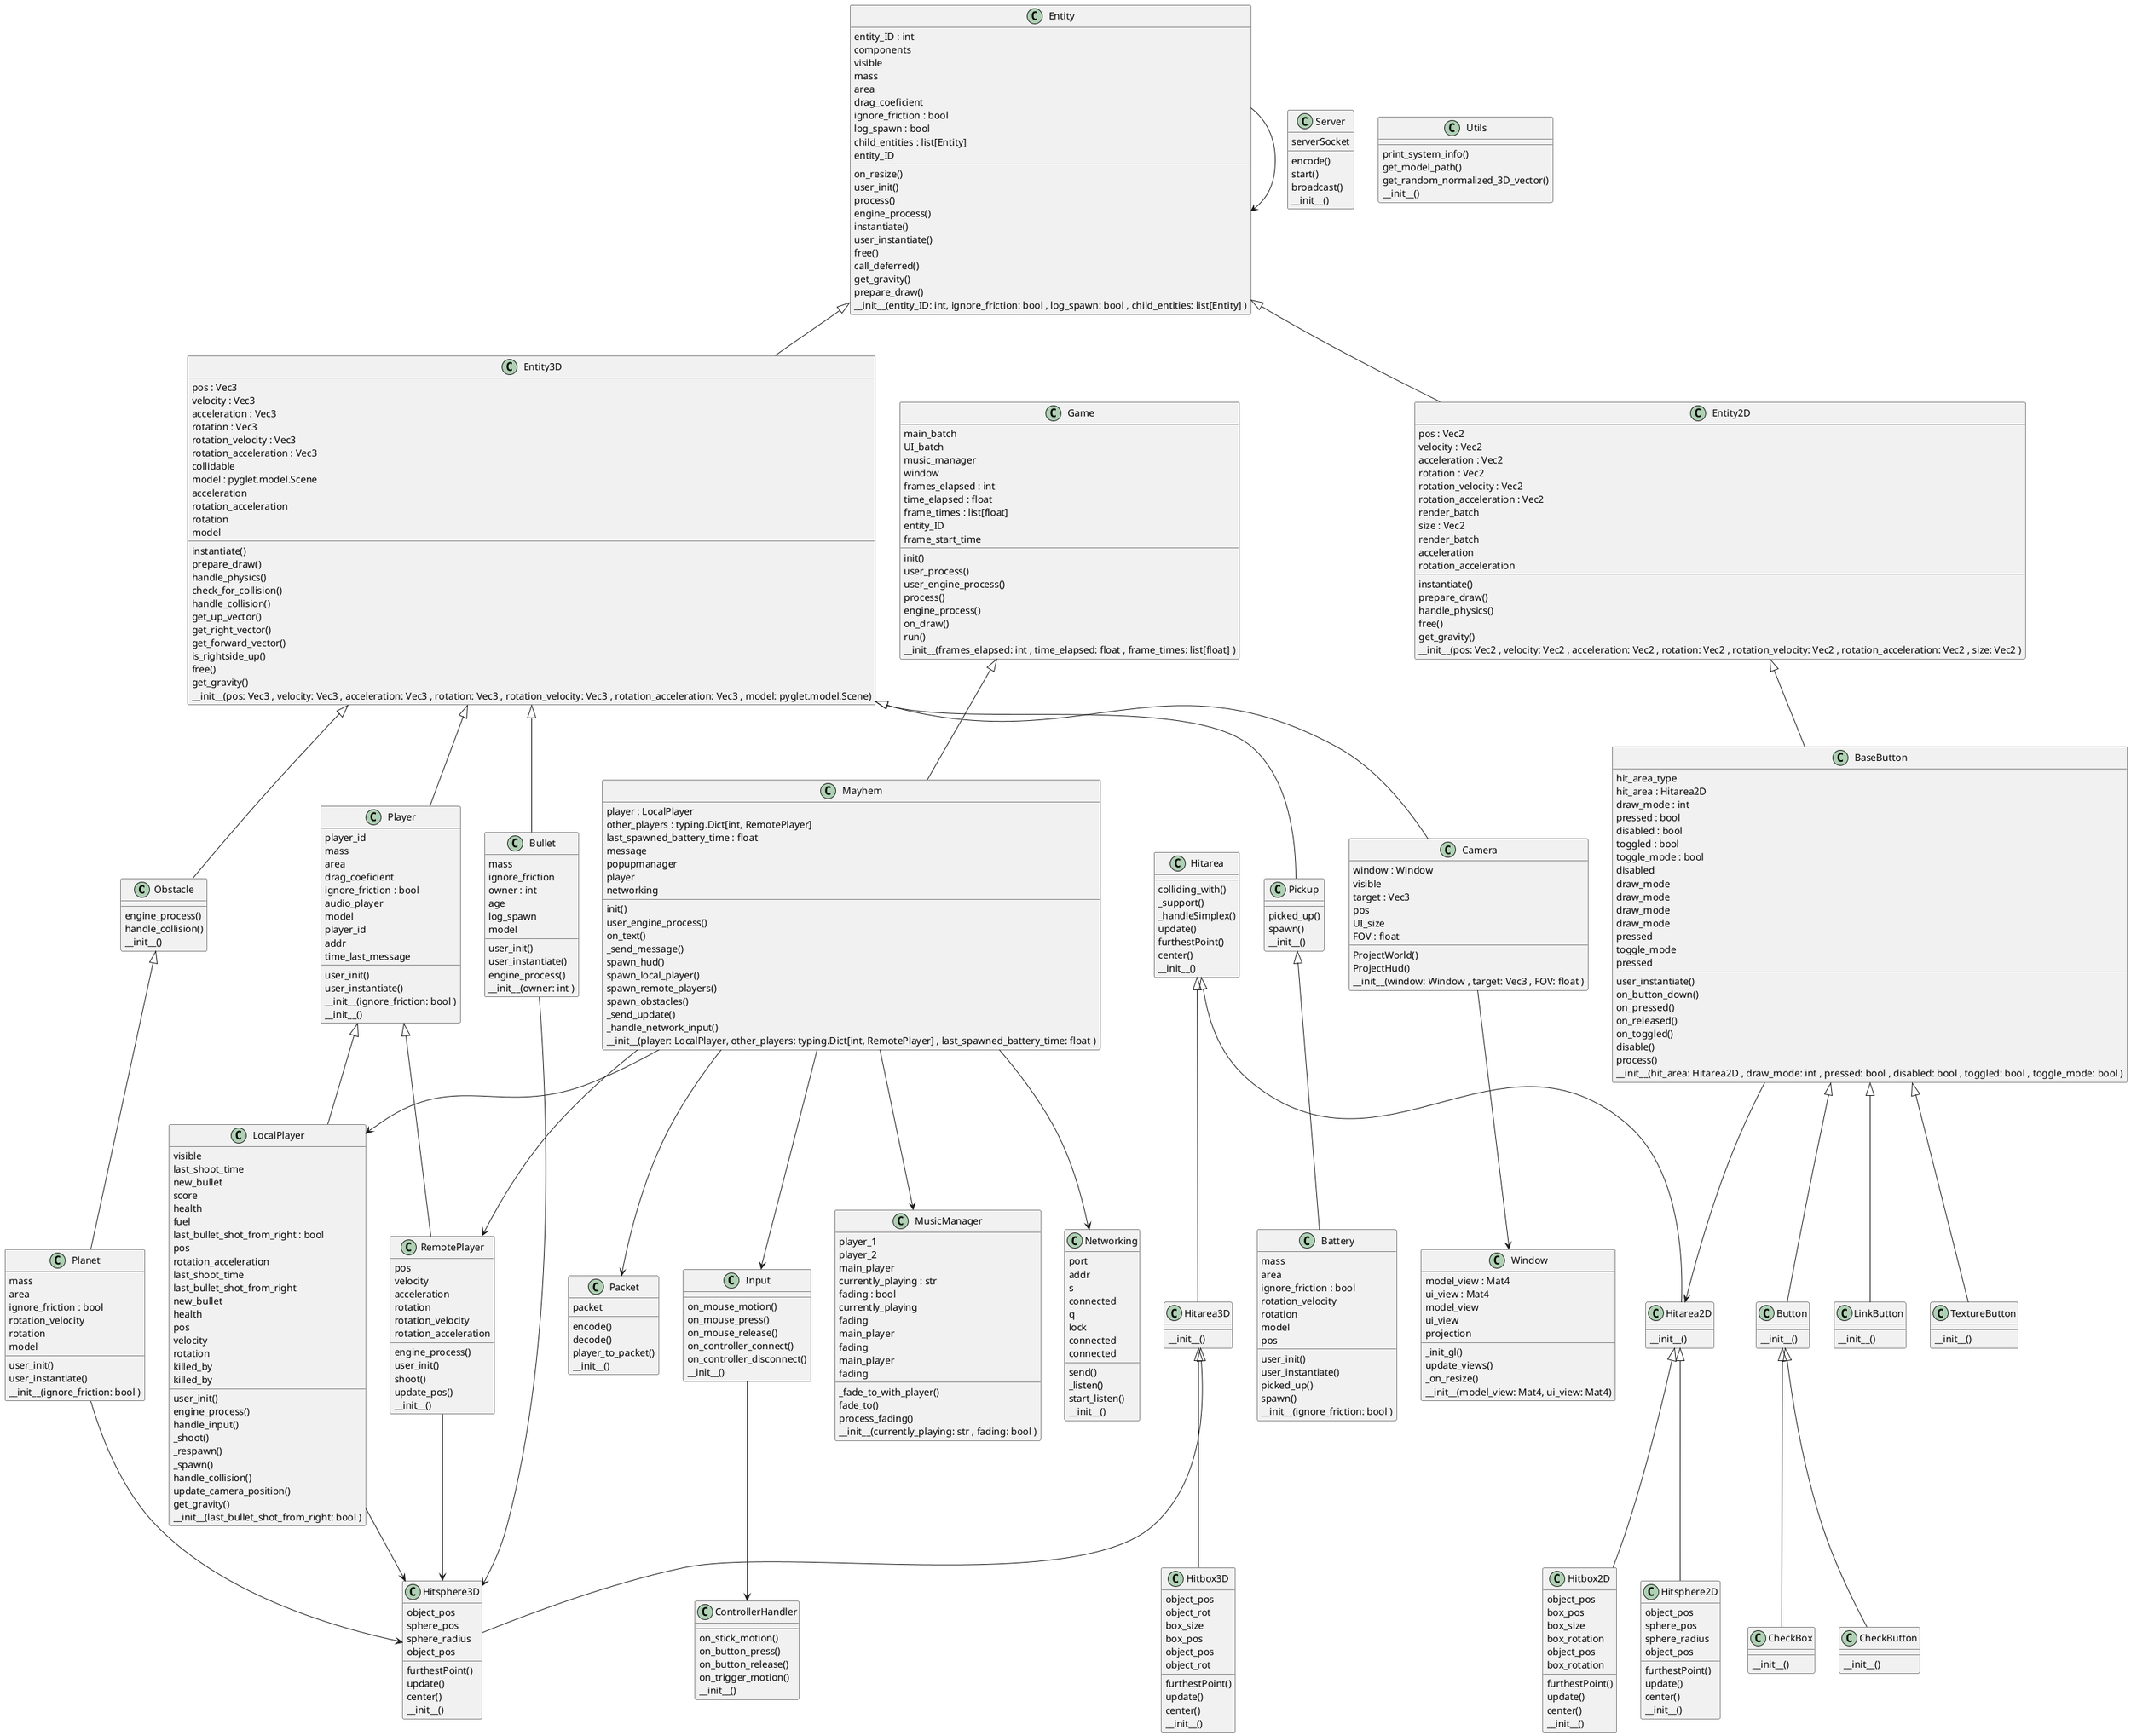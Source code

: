 @startuml
class Obstacle {
    engine_process()
    handle_collision()
        __init__()
}
Entity3D <|-- Obstacle

class Planet {
    user_init()
    user_instantiate()
        mass
    area
    ignore_friction : bool 
    rotation_velocity
    rotation
    model
    __init__(ignore_friction: bool )
}
Obstacle <|-- Planet

class Pickup {
    picked_up()
    spawn()
        __init__()
}
Entity3D <|-- Pickup

class Battery {
    user_init()
    user_instantiate()
    picked_up()
    spawn()
        mass
    area
    ignore_friction : bool 
    rotation_velocity
    rotation
    model
    pos
    __init__(ignore_friction: bool )
}
Pickup <|-- Battery

class Player {
    user_init()
    user_instantiate()
        player_id
    mass
    area
    drag_coeficient
    ignore_friction : bool 
    audio_player
    model
    __init__(ignore_friction: bool )
}
Entity3D <|-- Player

class LocalPlayer {
    user_init()
    engine_process()
    handle_input()
    _shoot()
    _respawn()
    _spawn()
    handle_collision()
    update_camera_position()
    get_gravity()
        visible
    last_shoot_time
    new_bullet
    score
    health
    fuel
    last_bullet_shot_from_right : bool 
    pos
    rotation_acceleration
    last_shoot_time
    last_bullet_shot_from_right
    new_bullet
    health
    pos
    velocity
    rotation
    killed_by
    killed_by
    __init__(last_bullet_shot_from_right: bool )
}
Player <|-- LocalPlayer

class RemotePlayer {
    engine_process()
    user_init()
    shoot()
    update_pos()
        pos
    velocity
    acceleration
    rotation
    rotation_velocity
    rotation_acceleration
    __init__()
}
Player <|-- RemotePlayer

class Bullet {
    user_init()
    user_instantiate()
    engine_process()
        mass
    ignore_friction
    owner : int 
    age
    log_spawn
    model
    __init__(owner: int )
}
Entity3D <|-- Bullet

class Mayhem {
    init()
    user_engine_process()
    on_text()
    _send_message()
    spawn_hud()
    spawn_local_player()
    spawn_remote_players()
    spawn_obstacles()
    _send_update()
    _handle_network_input()
        player : LocalPlayer
    other_players : typing.Dict[int, RemotePlayer] 
    last_spawned_battery_time : float 
    message
    popupmanager
    player
    networking
    __init__(player: LocalPlayer, other_players: typing.Dict[int, RemotePlayer] , last_spawned_battery_time: float )
}
Game <|-- Mayhem
Mayhem --> LocalPlayer
Mayhem --> RemotePlayer

class Packet {
    encode()
    decode()
    player_to_packet()
        packet
    __init__()
}

Mayhem --> Packet

class Server {
    encode()
    start()
    broadcast()
        serverSocket
    __init__()
}

class Player {
        player_id
    addr
    time_last_message
    __init__()
}

class Camera {
    ProjectWorld()
    ProjectHud()
        window : Window 
    visible
    target : Vec3 
    pos
    UI_size
    FOV : float 
    __init__(window: Window , target: Vec3 , FOV: float )
}
Entity3D <|-- Camera
Camera --> Window


class Entity {
    on_resize()
    user_init()
    process()
    engine_process()
    instantiate()
    user_instantiate()
    free()
    call_deferred()
    get_gravity()
    prepare_draw()
        entity_ID : int
    components
    visible
    mass
    area
    drag_coeficient
    ignore_friction : bool 
    log_spawn : bool 
    child_entities : list[Entity] 
    entity_ID
    __init__(entity_ID: int, ignore_friction: bool , log_spawn: bool , child_entities: list[Entity] )
}
Entity --> Entity

class Entity2D {
    instantiate()
    prepare_draw()
    handle_physics()
    free()
    get_gravity()
        pos : Vec2 
    velocity : Vec2 
    acceleration : Vec2 
    rotation : Vec2 
    rotation_velocity : Vec2 
    rotation_acceleration : Vec2 
    render_batch
    size : Vec2 
    render_batch
    acceleration
    rotation_acceleration
    __init__(pos: Vec2 , velocity: Vec2 , acceleration: Vec2 , rotation: Vec2 , rotation_velocity: Vec2 , rotation_acceleration: Vec2 , size: Vec2 )
}
Entity <|-- Entity2D

class Entity3D {
    instantiate()
    prepare_draw()
    handle_physics()
    check_for_collision()
    handle_collision()
    get_up_vector()
    get_right_vector()
    get_forward_vector()
    is_rightside_up()
    free()
    get_gravity()
        pos : Vec3 
    velocity : Vec3 
    acceleration : Vec3 
    rotation : Vec3 
    rotation_velocity : Vec3 
    rotation_acceleration : Vec3 
    collidable
    model : pyglet.model.Scene
    acceleration
    rotation_acceleration
    rotation
    model
    __init__(pos: Vec3 , velocity: Vec3 , acceleration: Vec3 , rotation: Vec3 , rotation_velocity: Vec3 , rotation_acceleration: Vec3 , model: pyglet.model.Scene)
}
Entity <|-- Entity3D

class Game {
    init()
    user_process()
    user_engine_process()
    process()
    engine_process()
    on_draw()
    run()
        main_batch
    UI_batch
    music_manager
    window
    frames_elapsed : int 
    time_elapsed : float 
    frame_times : list[float] 
    entity_ID
    frame_start_time
    __init__(frames_elapsed: int , time_elapsed: float , frame_times: list[float] )
}

class Input {
    on_mouse_motion()
    on_mouse_press()
    on_mouse_release()
    on_controller_connect()
    on_controller_disconnect()
        __init__()
}

Mayhem --> Input

class ControllerHandler {
    on_stick_motion()
    on_button_press()
    on_button_release()
    on_trigger_motion()
        __init__()
}

Input --> ControllerHandler

class MusicManager {
    _fade_to_with_player()
    fade_to()
    process_fading()
        player_1
    player_2
    main_player
    currently_playing : str 
    fading : bool 
    currently_playing
    fading
    main_player
    fading
    main_player
    fading
    __init__(currently_playing: str , fading: bool )
}

Mayhem --> MusicManager

class Window {
    _init_gl()
    update_views()
    _on_resize()
        model_view : Mat4
    ui_view : Mat4
    model_view
    ui_view
    projection
    __init__(model_view: Mat4, ui_view: Mat4)
}


class BaseButton {
    user_instantiate()
    on_button_down()
    on_pressed()
    on_released()
    on_toggled()
    disable()
    process()
        hit_area_type
    hit_area : Hitarea2D 
    draw_mode : int 
    pressed : bool 
    disabled : bool 
    toggled : bool 
    toggle_mode : bool 
    disabled
    draw_mode
    draw_mode
    draw_mode
    draw_mode
    pressed
    toggle_mode
    pressed
    __init__(hit_area: Hitarea2D , draw_mode: int , pressed: bool , disabled: bool , toggled: bool , toggle_mode: bool )
}
Entity2D <|-- BaseButton
BaseButton --> Hitarea2D

class Button {
        __init__()
}
BaseButton <|-- Button
class CheckBox {
        __init__()
}
Button <|-- CheckBox
class CheckButton {
        __init__()
}
Button <|-- CheckButton
class LinkButton {
        __init__()
}
BaseButton <|-- LinkButton
class TextureButton {
        __init__()
}
BaseButton <|-- TextureButton

class Hitarea2D {
        __init__()
}
Hitarea <|-- Hitarea2D

class Hitbox2D {
    furthestPoint()
    update()
    center()
        object_pos
    box_pos
    box_size
    box_rotation
    object_pos
    box_rotation
    __init__()
}
Hitarea2D <|-- Hitbox2D
class Hitsphere2D {
    furthestPoint()
    update()
    center()
        object_pos
    sphere_pos
    sphere_radius
    object_pos
    __init__()
}
Hitarea2D <|-- Hitsphere2D

class Hitarea3D {
        __init__()
}
Hitarea <|-- Hitarea3D

class Hitbox3D {
    furthestPoint()
    update()
    center()
        object_pos
    object_rot
    box_size
    box_pos
    object_pos
    object_rot
    __init__()
}
Hitarea3D <|-- Hitbox3D

class Hitsphere3D {
    furthestPoint()
    update()
    center()
        object_pos
    sphere_pos
    sphere_radius
    object_pos
    __init__()
}
Hitarea3D <|-- Hitsphere3D

Planet --> Hitsphere3D
LocalPlayer --> Hitsphere3D
RemotePlayer --> Hitsphere3D
Bullet --> Hitsphere3D

class Hitarea {
    colliding_with()
    _support()
    _handleSimplex()
    update()
    furthestPoint()
    center()
        __init__()
}

class Networking {
    send()
    _listen()
    start_listen()
        port
    addr
    s
    connected
    q
    lock
    connected
    connected
    __init__()
}

Mayhem --> Networking

class Utils {
    print_system_info()
    get_model_path()
    get_random_normalized_3D_vector()
        __init__()
}
@enduml
